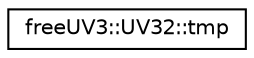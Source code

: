 digraph "Graphical Class Hierarchy"
{
  edge [fontname="Helvetica",fontsize="10",labelfontname="Helvetica",labelfontsize="10"];
  node [fontname="Helvetica",fontsize="10",shape=record];
  rankdir="LR";
  Node0 [label="freeUV3::UV32::tmp",height=0.2,width=0.4,color="black", fillcolor="white", style="filled",URL="$structfree_u_v3_1_1_u_v32_1_1tmp.html"];
}

